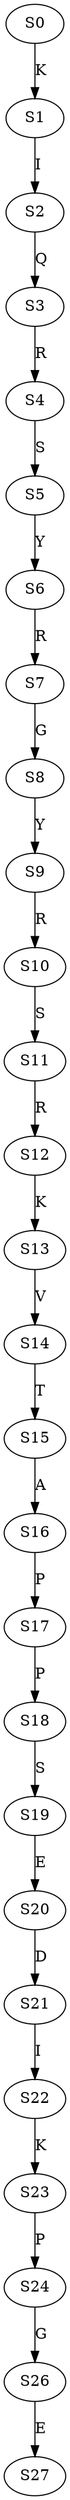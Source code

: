 strict digraph  {
	S0 -> S1 [ label = K ];
	S1 -> S2 [ label = I ];
	S2 -> S3 [ label = Q ];
	S3 -> S4 [ label = R ];
	S4 -> S5 [ label = S ];
	S5 -> S6 [ label = Y ];
	S6 -> S7 [ label = R ];
	S7 -> S8 [ label = G ];
	S8 -> S9 [ label = Y ];
	S9 -> S10 [ label = R ];
	S10 -> S11 [ label = S ];
	S11 -> S12 [ label = R ];
	S12 -> S13 [ label = K ];
	S13 -> S14 [ label = V ];
	S14 -> S15 [ label = T ];
	S15 -> S16 [ label = A ];
	S16 -> S17 [ label = P ];
	S17 -> S18 [ label = P ];
	S18 -> S19 [ label = S ];
	S19 -> S20 [ label = E ];
	S20 -> S21 [ label = D ];
	S21 -> S22 [ label = I ];
	S22 -> S23 [ label = K ];
	S23 -> S24 [ label = P ];
	S24 -> S26 [ label = G ];
	S26 -> S27 [ label = E ];
}
